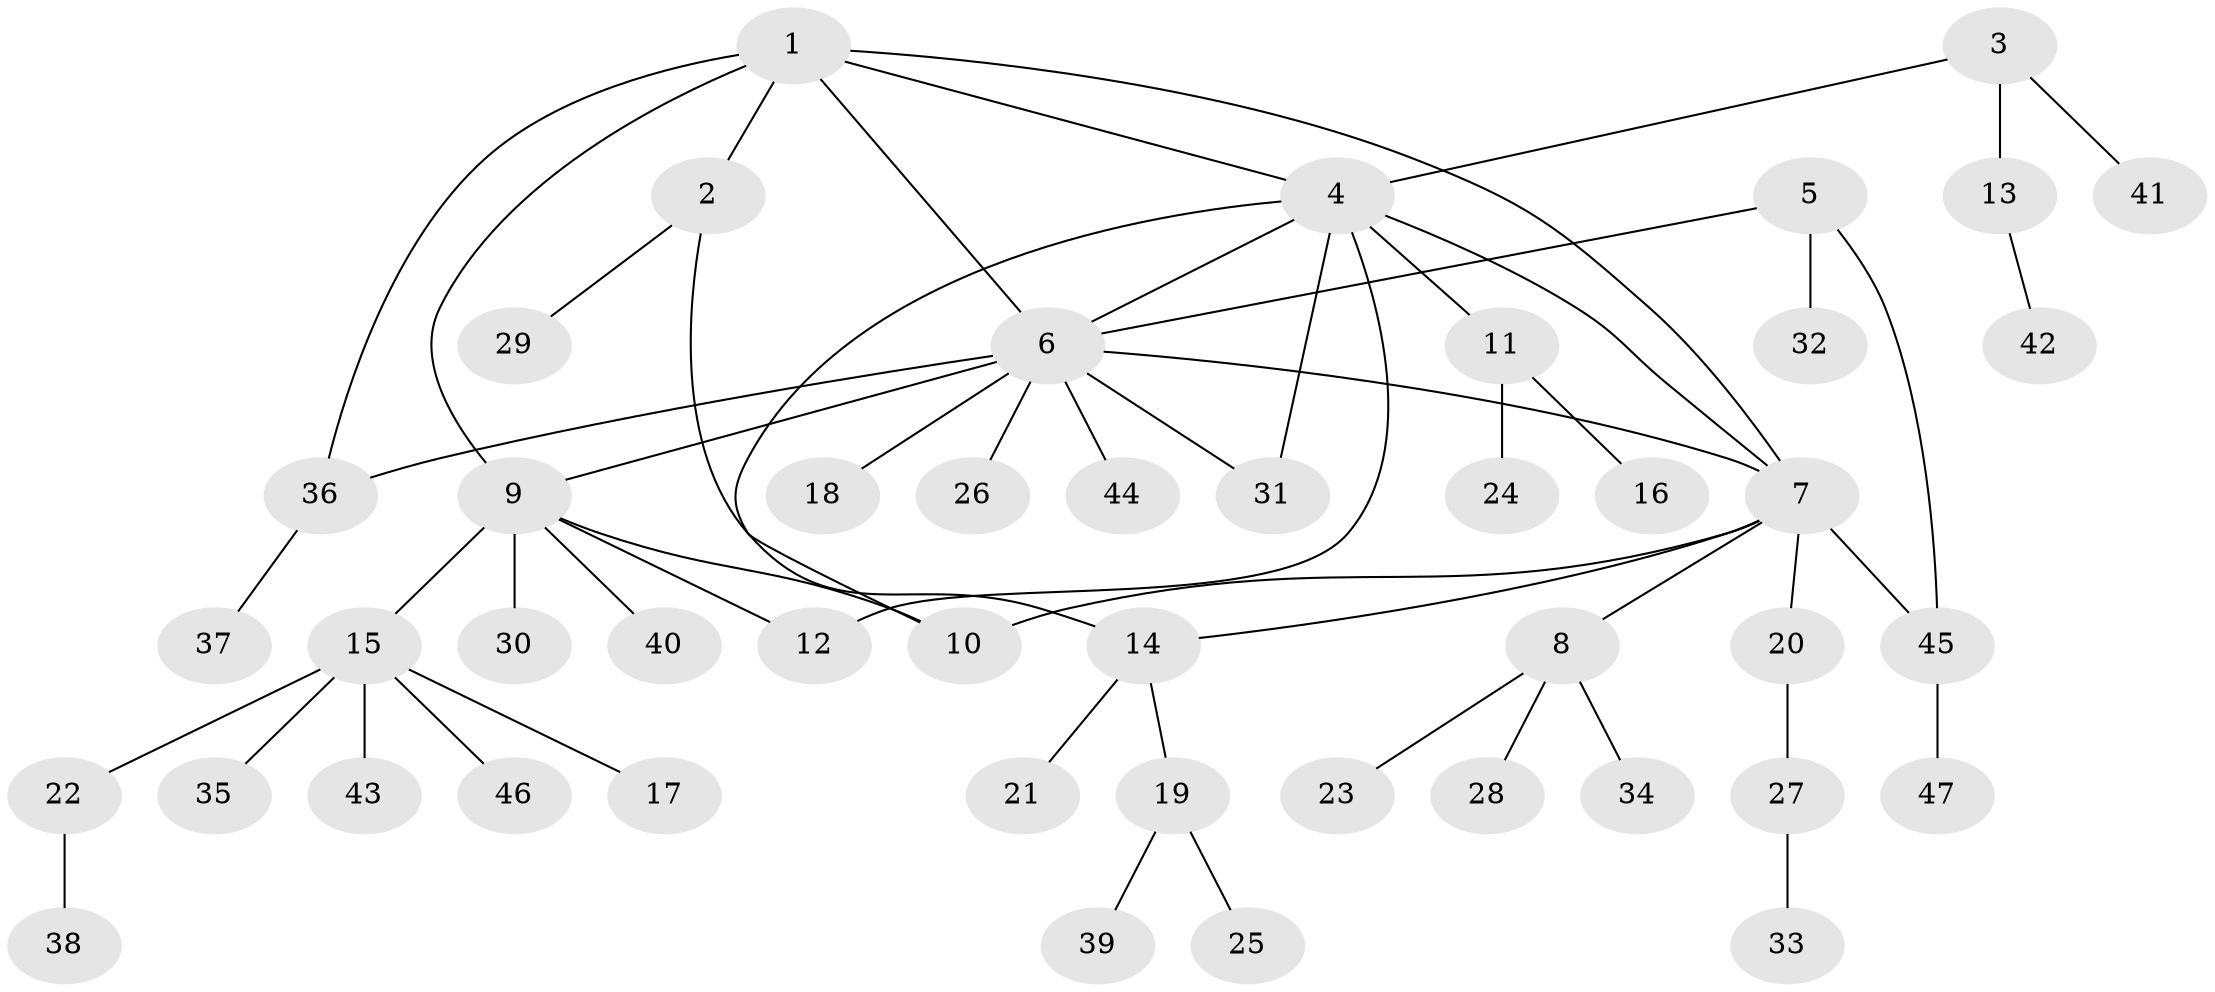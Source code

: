 // coarse degree distribution, {5: 0.043478260869565216, 3: 0.13043478260869565, 10: 0.043478260869565216, 9: 0.043478260869565216, 4: 0.043478260869565216, 1: 0.4782608695652174, 2: 0.21739130434782608}
// Generated by graph-tools (version 1.1) at 2025/19/03/04/25 18:19:46]
// undirected, 47 vertices, 57 edges
graph export_dot {
graph [start="1"]
  node [color=gray90,style=filled];
  1;
  2;
  3;
  4;
  5;
  6;
  7;
  8;
  9;
  10;
  11;
  12;
  13;
  14;
  15;
  16;
  17;
  18;
  19;
  20;
  21;
  22;
  23;
  24;
  25;
  26;
  27;
  28;
  29;
  30;
  31;
  32;
  33;
  34;
  35;
  36;
  37;
  38;
  39;
  40;
  41;
  42;
  43;
  44;
  45;
  46;
  47;
  1 -- 2;
  1 -- 4;
  1 -- 6;
  1 -- 7;
  1 -- 9;
  1 -- 36;
  2 -- 14;
  2 -- 29;
  3 -- 4;
  3 -- 13;
  3 -- 41;
  4 -- 6;
  4 -- 7;
  4 -- 10;
  4 -- 11;
  4 -- 12;
  4 -- 31;
  5 -- 6;
  5 -- 32;
  5 -- 45;
  6 -- 7;
  6 -- 9;
  6 -- 18;
  6 -- 26;
  6 -- 31;
  6 -- 36;
  6 -- 44;
  7 -- 8;
  7 -- 10;
  7 -- 14;
  7 -- 20;
  7 -- 45;
  8 -- 23;
  8 -- 28;
  8 -- 34;
  9 -- 10;
  9 -- 12;
  9 -- 15;
  9 -- 30;
  9 -- 40;
  11 -- 16;
  11 -- 24;
  13 -- 42;
  14 -- 19;
  14 -- 21;
  15 -- 17;
  15 -- 22;
  15 -- 35;
  15 -- 43;
  15 -- 46;
  19 -- 25;
  19 -- 39;
  20 -- 27;
  22 -- 38;
  27 -- 33;
  36 -- 37;
  45 -- 47;
}
